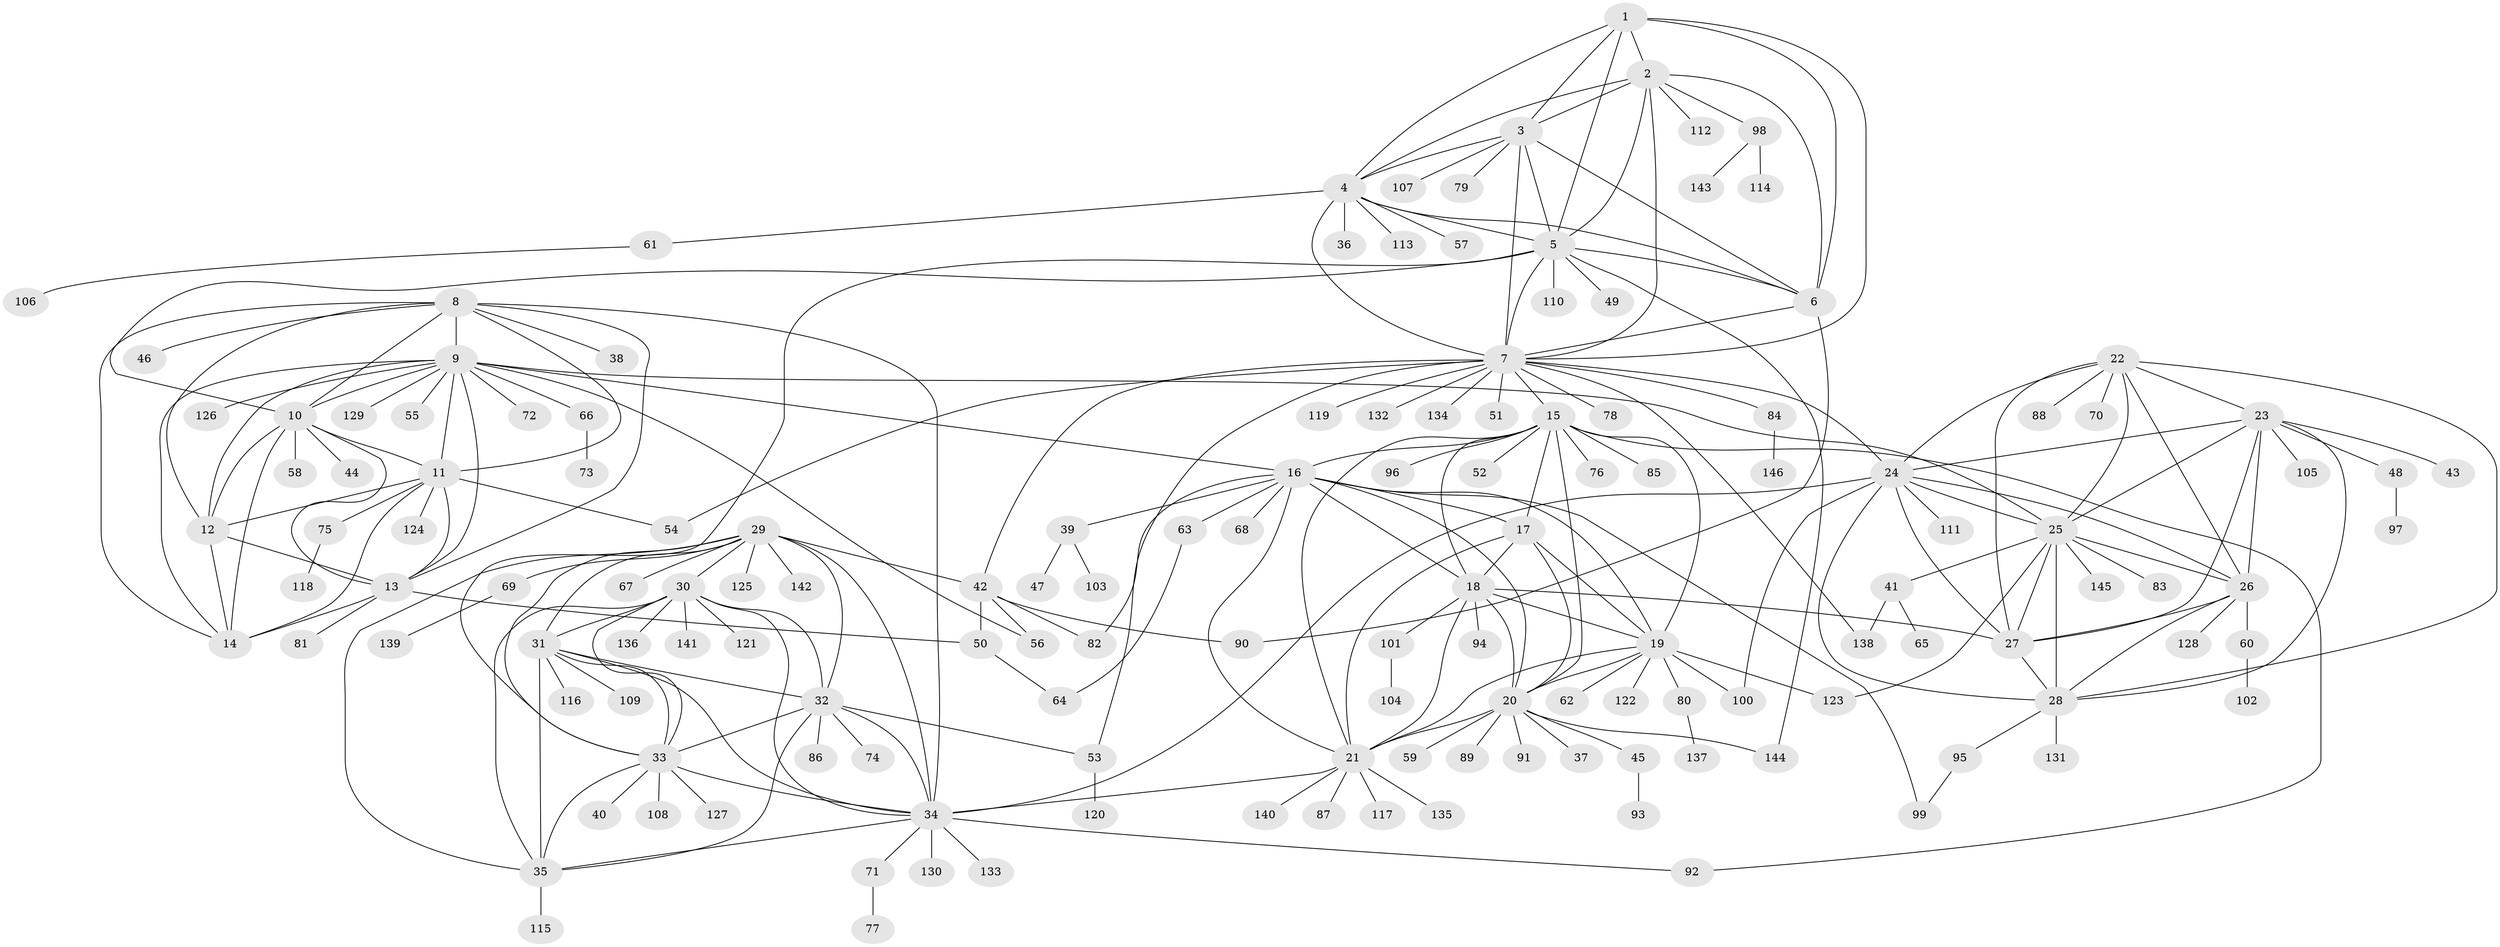 // Generated by graph-tools (version 1.1) at 2025/11/02/27/25 16:11:30]
// undirected, 146 vertices, 240 edges
graph export_dot {
graph [start="1"]
  node [color=gray90,style=filled];
  1;
  2;
  3;
  4;
  5;
  6;
  7;
  8;
  9;
  10;
  11;
  12;
  13;
  14;
  15;
  16;
  17;
  18;
  19;
  20;
  21;
  22;
  23;
  24;
  25;
  26;
  27;
  28;
  29;
  30;
  31;
  32;
  33;
  34;
  35;
  36;
  37;
  38;
  39;
  40;
  41;
  42;
  43;
  44;
  45;
  46;
  47;
  48;
  49;
  50;
  51;
  52;
  53;
  54;
  55;
  56;
  57;
  58;
  59;
  60;
  61;
  62;
  63;
  64;
  65;
  66;
  67;
  68;
  69;
  70;
  71;
  72;
  73;
  74;
  75;
  76;
  77;
  78;
  79;
  80;
  81;
  82;
  83;
  84;
  85;
  86;
  87;
  88;
  89;
  90;
  91;
  92;
  93;
  94;
  95;
  96;
  97;
  98;
  99;
  100;
  101;
  102;
  103;
  104;
  105;
  106;
  107;
  108;
  109;
  110;
  111;
  112;
  113;
  114;
  115;
  116;
  117;
  118;
  119;
  120;
  121;
  122;
  123;
  124;
  125;
  126;
  127;
  128;
  129;
  130;
  131;
  132;
  133;
  134;
  135;
  136;
  137;
  138;
  139;
  140;
  141;
  142;
  143;
  144;
  145;
  146;
  1 -- 2;
  1 -- 3;
  1 -- 4;
  1 -- 5;
  1 -- 6;
  1 -- 7;
  2 -- 3;
  2 -- 4;
  2 -- 5;
  2 -- 6;
  2 -- 7;
  2 -- 98;
  2 -- 112;
  3 -- 4;
  3 -- 5;
  3 -- 6;
  3 -- 7;
  3 -- 79;
  3 -- 107;
  4 -- 5;
  4 -- 6;
  4 -- 7;
  4 -- 36;
  4 -- 57;
  4 -- 61;
  4 -- 113;
  5 -- 6;
  5 -- 7;
  5 -- 10;
  5 -- 33;
  5 -- 49;
  5 -- 110;
  5 -- 144;
  6 -- 7;
  6 -- 90;
  7 -- 15;
  7 -- 24;
  7 -- 42;
  7 -- 51;
  7 -- 53;
  7 -- 54;
  7 -- 78;
  7 -- 84;
  7 -- 119;
  7 -- 132;
  7 -- 134;
  7 -- 138;
  8 -- 9;
  8 -- 10;
  8 -- 11;
  8 -- 12;
  8 -- 13;
  8 -- 14;
  8 -- 34;
  8 -- 38;
  8 -- 46;
  9 -- 10;
  9 -- 11;
  9 -- 12;
  9 -- 13;
  9 -- 14;
  9 -- 16;
  9 -- 25;
  9 -- 55;
  9 -- 56;
  9 -- 66;
  9 -- 72;
  9 -- 126;
  9 -- 129;
  10 -- 11;
  10 -- 12;
  10 -- 13;
  10 -- 14;
  10 -- 44;
  10 -- 58;
  11 -- 12;
  11 -- 13;
  11 -- 14;
  11 -- 54;
  11 -- 75;
  11 -- 124;
  12 -- 13;
  12 -- 14;
  13 -- 14;
  13 -- 50;
  13 -- 81;
  15 -- 16;
  15 -- 17;
  15 -- 18;
  15 -- 19;
  15 -- 20;
  15 -- 21;
  15 -- 52;
  15 -- 76;
  15 -- 85;
  15 -- 92;
  15 -- 96;
  16 -- 17;
  16 -- 18;
  16 -- 19;
  16 -- 20;
  16 -- 21;
  16 -- 39;
  16 -- 63;
  16 -- 68;
  16 -- 82;
  16 -- 99;
  17 -- 18;
  17 -- 19;
  17 -- 20;
  17 -- 21;
  18 -- 19;
  18 -- 20;
  18 -- 21;
  18 -- 27;
  18 -- 94;
  18 -- 101;
  19 -- 20;
  19 -- 21;
  19 -- 62;
  19 -- 80;
  19 -- 100;
  19 -- 122;
  19 -- 123;
  20 -- 21;
  20 -- 37;
  20 -- 45;
  20 -- 59;
  20 -- 89;
  20 -- 91;
  20 -- 144;
  21 -- 34;
  21 -- 87;
  21 -- 117;
  21 -- 135;
  21 -- 140;
  22 -- 23;
  22 -- 24;
  22 -- 25;
  22 -- 26;
  22 -- 27;
  22 -- 28;
  22 -- 70;
  22 -- 88;
  23 -- 24;
  23 -- 25;
  23 -- 26;
  23 -- 27;
  23 -- 28;
  23 -- 43;
  23 -- 48;
  23 -- 105;
  24 -- 25;
  24 -- 26;
  24 -- 27;
  24 -- 28;
  24 -- 34;
  24 -- 100;
  24 -- 111;
  25 -- 26;
  25 -- 27;
  25 -- 28;
  25 -- 41;
  25 -- 83;
  25 -- 123;
  25 -- 145;
  26 -- 27;
  26 -- 28;
  26 -- 60;
  26 -- 128;
  27 -- 28;
  28 -- 95;
  28 -- 131;
  29 -- 30;
  29 -- 31;
  29 -- 32;
  29 -- 33;
  29 -- 34;
  29 -- 35;
  29 -- 42;
  29 -- 67;
  29 -- 69;
  29 -- 125;
  29 -- 142;
  30 -- 31;
  30 -- 32;
  30 -- 33;
  30 -- 34;
  30 -- 35;
  30 -- 121;
  30 -- 136;
  30 -- 141;
  31 -- 32;
  31 -- 33;
  31 -- 34;
  31 -- 35;
  31 -- 109;
  31 -- 116;
  32 -- 33;
  32 -- 34;
  32 -- 35;
  32 -- 53;
  32 -- 74;
  32 -- 86;
  33 -- 34;
  33 -- 35;
  33 -- 40;
  33 -- 108;
  33 -- 127;
  34 -- 35;
  34 -- 71;
  34 -- 92;
  34 -- 130;
  34 -- 133;
  35 -- 115;
  39 -- 47;
  39 -- 103;
  41 -- 65;
  41 -- 138;
  42 -- 50;
  42 -- 56;
  42 -- 82;
  42 -- 90;
  45 -- 93;
  48 -- 97;
  50 -- 64;
  53 -- 120;
  60 -- 102;
  61 -- 106;
  63 -- 64;
  66 -- 73;
  69 -- 139;
  71 -- 77;
  75 -- 118;
  80 -- 137;
  84 -- 146;
  95 -- 99;
  98 -- 114;
  98 -- 143;
  101 -- 104;
}
